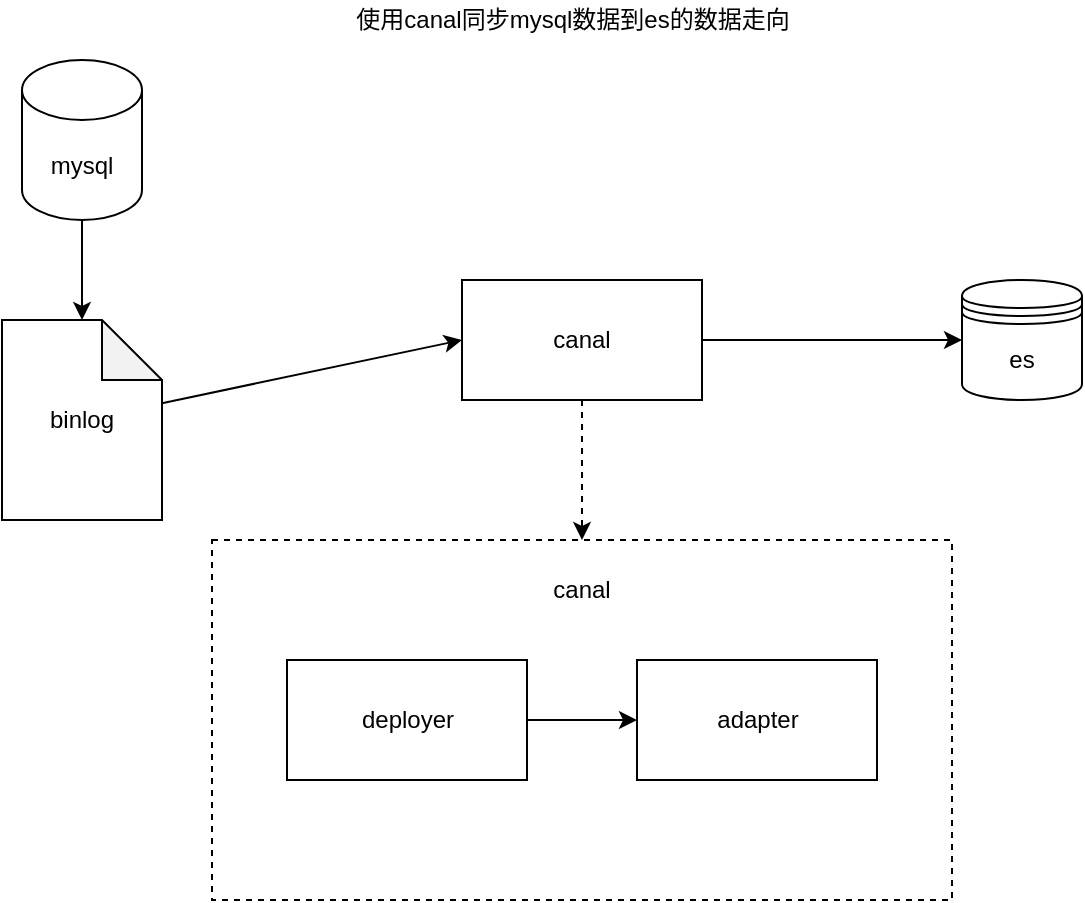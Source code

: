 <mxfile>
    <diagram id="uCGASAALNa3g-wUJUN2T" name="Page-1">
        <mxGraphModel dx="2074" dy="1086" grid="1" gridSize="10" guides="1" tooltips="1" connect="1" arrows="1" fold="1" page="1" pageScale="1" pageWidth="850" pageHeight="1100" math="0" shadow="0">
            <root>
                <mxCell id="0"/>
                <mxCell id="1" parent="0"/>
                <mxCell id="6" style="edgeStyle=none;html=1;" parent="1" target="3" edge="1">
                    <mxGeometry relative="1" as="geometry">
                        <mxPoint x="150" y="520" as="sourcePoint"/>
                    </mxGeometry>
                </mxCell>
                <mxCell id="7" style="edgeStyle=none;html=1;entryX=0;entryY=0.5;entryDx=0;entryDy=0;" parent="1" source="3" target="4" edge="1">
                    <mxGeometry relative="1" as="geometry"/>
                </mxCell>
                <mxCell id="3" value="binlog" style="shape=note;whiteSpace=wrap;html=1;backgroundOutline=1;darkOpacity=0.05;" parent="1" vertex="1">
                    <mxGeometry x="110" y="570" width="80" height="100" as="geometry"/>
                </mxCell>
                <mxCell id="13" style="edgeStyle=none;html=1;entryX=0;entryY=0.5;entryDx=0;entryDy=0;" parent="1" source="4" target="11" edge="1">
                    <mxGeometry relative="1" as="geometry">
                        <mxPoint x="400" y="580" as="targetPoint"/>
                    </mxGeometry>
                </mxCell>
                <mxCell id="20" style="edgeStyle=none;html=1;dashed=1;" edge="1" parent="1" source="4" target="14">
                    <mxGeometry relative="1" as="geometry"/>
                </mxCell>
                <mxCell id="4" value="canal" style="rounded=0;whiteSpace=wrap;html=1;" parent="1" vertex="1">
                    <mxGeometry x="340" y="550" width="120" height="60" as="geometry"/>
                </mxCell>
                <mxCell id="9" value="使用canal同步mysql数据到es的数据走向" style="text;html=1;align=center;verticalAlign=middle;resizable=0;points=[];autosize=1;strokeColor=none;fillColor=none;" parent="1" vertex="1">
                    <mxGeometry x="280" y="410" width="230" height="20" as="geometry"/>
                </mxCell>
                <mxCell id="10" value="mysql" style="shape=cylinder3;whiteSpace=wrap;html=1;boundedLbl=1;backgroundOutline=1;size=15;" parent="1" vertex="1">
                    <mxGeometry x="120" y="440" width="60" height="80" as="geometry"/>
                </mxCell>
                <mxCell id="11" value="es" style="shape=datastore;whiteSpace=wrap;html=1;" parent="1" vertex="1">
                    <mxGeometry x="590" y="550" width="60" height="60" as="geometry"/>
                </mxCell>
                <mxCell id="14" value="" style="rounded=0;whiteSpace=wrap;html=1;dashed=1;" vertex="1" parent="1">
                    <mxGeometry x="215" y="680" width="370" height="180" as="geometry"/>
                </mxCell>
                <mxCell id="19" style="edgeStyle=none;html=1;entryX=0;entryY=0.5;entryDx=0;entryDy=0;" edge="1" parent="1" source="15" target="16">
                    <mxGeometry relative="1" as="geometry"/>
                </mxCell>
                <mxCell id="15" value="deployer" style="rounded=0;whiteSpace=wrap;html=1;" vertex="1" parent="1">
                    <mxGeometry x="252.5" y="740" width="120" height="60" as="geometry"/>
                </mxCell>
                <mxCell id="16" value="adapter" style="rounded=0;whiteSpace=wrap;html=1;" vertex="1" parent="1">
                    <mxGeometry x="427.5" y="740" width="120" height="60" as="geometry"/>
                </mxCell>
                <mxCell id="21" value="canal" style="text;html=1;strokeColor=none;fillColor=none;align=center;verticalAlign=middle;whiteSpace=wrap;rounded=0;" vertex="1" parent="1">
                    <mxGeometry x="370" y="690" width="60" height="30" as="geometry"/>
                </mxCell>
            </root>
        </mxGraphModel>
    </diagram>
</mxfile>